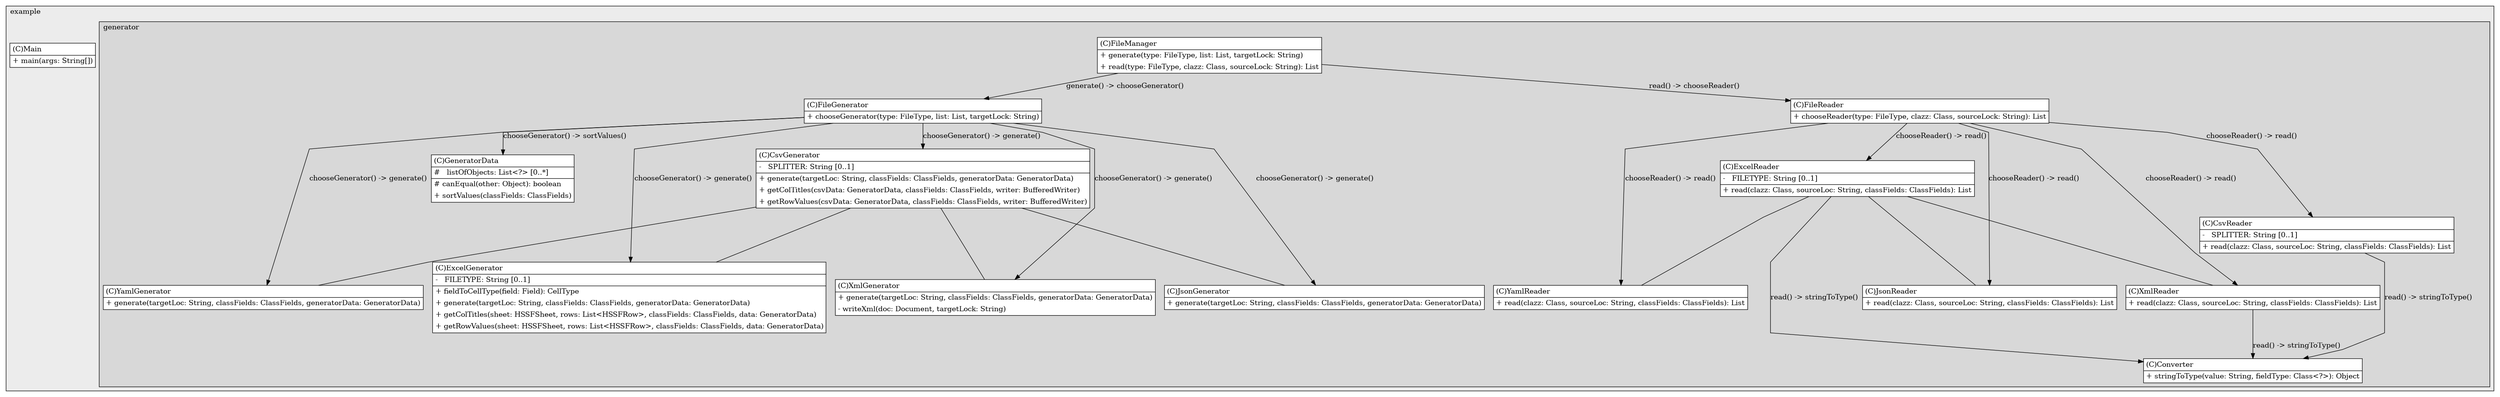 @startuml

/' diagram meta data start
config=StructureConfiguration;
{
  "projectClassification": {
    "searchMode": "OpenProject", // OpenProject, AllProjects
    "includedProjects": "",
    "pathEndKeywords": "*.impl",
    "isClientPath": "",
    "isClientName": "",
    "isTestPath": "",
    "isTestName": "",
    "isMappingPath": "",
    "isMappingName": "",
    "isDataAccessPath": "",
    "isDataAccessName": "",
    "isDataStructurePath": "",
    "isDataStructureName": "",
    "isInterfaceStructuresPath": "",
    "isInterfaceStructuresName": "",
    "isEntryPointPath": "",
    "isEntryPointName": "",
    "treatFinalFieldsAsMandatory": false
  },
  "graphRestriction": {
    "classPackageExcludeFilter": "",
    "classPackageIncludeFilter": "",
    "classNameExcludeFilter": "",
    "classNameIncludeFilter": "",
    "methodNameExcludeFilter": "",
    "methodNameIncludeFilter": "",
    "removeByInheritance": "", // inheritance/annotation based filtering is done in a second step
    "removeByAnnotation": "",
    "removeByClassPackage": "", // cleanup the graph after inheritance/annotation based filtering is done
    "removeByClassName": "",
    "cutMappings": false,
    "cutEnum": true,
    "cutTests": true,
    "cutClient": true,
    "cutDataAccess": true,
    "cutInterfaceStructures": true,
    "cutDataStructures": true,
    "cutGetterAndSetter": true,
    "cutConstructors": true
  },
  "graphTraversal": {
    "forwardDepth": 6,
    "backwardDepth": 6,
    "classPackageExcludeFilter": "",
    "classPackageIncludeFilter": "",
    "classNameExcludeFilter": "",
    "classNameIncludeFilter": "",
    "methodNameExcludeFilter": "",
    "methodNameIncludeFilter": "",
    "hideMappings": false,
    "hideDataStructures": false,
    "hidePrivateMethods": true,
    "hideInterfaceCalls": true, // indirection: implementation -> interface (is hidden) -> implementation
    "onlyShowApplicationEntryPoints": false, // root node is included
    "useMethodCallsForStructureDiagram": "BothDirections" // ForwardOnly, BothDirections, No
  },
  "details": {
    "aggregation": "GroupByClass", // ByClass, GroupByClass, None
    "showClassGenericTypes": true,
    "showMethods": true,
    "showMethodParameterNames": true,
    "showMethodParameterTypes": true,
    "showMethodReturnType": true,
    "showPackageLevels": 2,
    "showDetailedClassStructure": true
  },
  "rootClass": "org.example.generator.manager.filemanager.FileManager",
  "extensionCallbackMethod": "" // qualified.class.name#methodName - signature: public static String method(String)
}
diagram meta data end '/



digraph g {
    rankdir="TB"
    splines=polyline
    

'nodes 
subgraph cluster_1322970774 { 
   	label=example
	labeljust=l
	fillcolor="#ececec"
	style=filled
   
   Main1526836320[
	label=<<TABLE BORDER="1" CELLBORDER="0" CELLPADDING="4" CELLSPACING="0">
<TR><TD ALIGN="LEFT" >(C)Main</TD></TR>
<HR/>
<TR><TD ALIGN="LEFT" >+ main(args: String[])</TD></TR>
</TABLE>>
	style=filled
	margin=0
	shape=plaintext
	fillcolor="#FFFFFF"
];

subgraph cluster_331531087 { 
   	label=generator
	labeljust=l
	fillcolor="#d8d8d8"
	style=filled
   
   Converter2035287132[
	label=<<TABLE BORDER="1" CELLBORDER="0" CELLPADDING="4" CELLSPACING="0">
<TR><TD ALIGN="LEFT" >(C)Converter</TD></TR>
<HR/>
<TR><TD ALIGN="LEFT" >+ stringToType(value: String, fieldType: Class&lt;?&gt;): Object</TD></TR>
</TABLE>>
	style=filled
	margin=0
	shape=plaintext
	fillcolor="#FFFFFF"
];

CsvGenerator803849948[
	label=<<TABLE BORDER="1" CELLBORDER="0" CELLPADDING="4" CELLSPACING="0">
<TR><TD ALIGN="LEFT" >(C)CsvGenerator</TD></TR>
<HR/>
<TR><TD ALIGN="LEFT" >-   SPLITTER: String [0..1]</TD></TR>
<HR/>
<TR><TD ALIGN="LEFT" >+ generate(targetLoc: String, classFields: ClassFields, generatorData: GeneratorData)</TD></TR>
<TR><TD ALIGN="LEFT" >+ getColTitles(csvData: GeneratorData, classFields: ClassFields, writer: BufferedWriter)</TD></TR>
<TR><TD ALIGN="LEFT" >+ getRowValues(csvData: GeneratorData, classFields: ClassFields, writer: BufferedWriter)</TD></TR>
</TABLE>>
	style=filled
	margin=0
	shape=plaintext
	fillcolor="#FFFFFF"
];

CsvReader803849948[
	label=<<TABLE BORDER="1" CELLBORDER="0" CELLPADDING="4" CELLSPACING="0">
<TR><TD ALIGN="LEFT" >(C)CsvReader</TD></TR>
<HR/>
<TR><TD ALIGN="LEFT" >-   SPLITTER: String [0..1]</TD></TR>
<HR/>
<TR><TD ALIGN="LEFT" >+ read(clazz: Class, sourceLoc: String, classFields: ClassFields): List</TD></TR>
</TABLE>>
	style=filled
	margin=0
	shape=plaintext
	fillcolor="#FFFFFF"
];

ExcelGenerator596294229[
	label=<<TABLE BORDER="1" CELLBORDER="0" CELLPADDING="4" CELLSPACING="0">
<TR><TD ALIGN="LEFT" >(C)ExcelGenerator</TD></TR>
<HR/>
<TR><TD ALIGN="LEFT" >-   FILETYPE: String [0..1]</TD></TR>
<HR/>
<TR><TD ALIGN="LEFT" >+ fieldToCellType(field: Field): CellType</TD></TR>
<TR><TD ALIGN="LEFT" >+ generate(targetLoc: String, classFields: ClassFields, generatorData: GeneratorData)</TD></TR>
<TR><TD ALIGN="LEFT" >+ getColTitles(sheet: HSSFSheet, rows: List&lt;HSSFRow&gt;, classFields: ClassFields, data: GeneratorData)</TD></TR>
<TR><TD ALIGN="LEFT" >+ getRowValues(sheet: HSSFSheet, rows: List&lt;HSSFRow&gt;, classFields: ClassFields, data: GeneratorData)</TD></TR>
</TABLE>>
	style=filled
	margin=0
	shape=plaintext
	fillcolor="#FFFFFF"
];

ExcelReader596294229[
	label=<<TABLE BORDER="1" CELLBORDER="0" CELLPADDING="4" CELLSPACING="0">
<TR><TD ALIGN="LEFT" >(C)ExcelReader</TD></TR>
<HR/>
<TR><TD ALIGN="LEFT" >-   FILETYPE: String [0..1]</TD></TR>
<HR/>
<TR><TD ALIGN="LEFT" >+ read(clazz: Class, sourceLoc: String, classFields: ClassFields): List</TD></TR>
</TABLE>>
	style=filled
	margin=0
	shape=plaintext
	fillcolor="#FFFFFF"
];

FileGenerator250475847[
	label=<<TABLE BORDER="1" CELLBORDER="0" CELLPADDING="4" CELLSPACING="0">
<TR><TD ALIGN="LEFT" >(C)FileGenerator</TD></TR>
<HR/>
<TR><TD ALIGN="LEFT" >+ chooseGenerator(type: FileType, list: List, targetLock: String)</TD></TR>
</TABLE>>
	style=filled
	margin=0
	shape=plaintext
	fillcolor="#FFFFFF"
];

FileManager250475847[
	label=<<TABLE BORDER="1" CELLBORDER="0" CELLPADDING="4" CELLSPACING="0">
<TR><TD ALIGN="LEFT" >(C)FileManager</TD></TR>
<HR/>
<TR><TD ALIGN="LEFT" >+ generate(type: FileType, list: List, targetLock: String)</TD></TR>
<TR><TD ALIGN="LEFT" >+ read(type: FileType, clazz: Class, sourceLock: String): List</TD></TR>
</TABLE>>
	style=filled
	margin=0
	shape=plaintext
	fillcolor="#FFFFFF"
];

FileReader250475847[
	label=<<TABLE BORDER="1" CELLBORDER="0" CELLPADDING="4" CELLSPACING="0">
<TR><TD ALIGN="LEFT" >(C)FileReader</TD></TR>
<HR/>
<TR><TD ALIGN="LEFT" >+ chooseReader(type: FileType, clazz: Class, sourceLock: String): List</TD></TR>
</TABLE>>
	style=filled
	margin=0
	shape=plaintext
	fillcolor="#FFFFFF"
];

GeneratorData1538492109[
	label=<<TABLE BORDER="1" CELLBORDER="0" CELLPADDING="4" CELLSPACING="0">
<TR><TD ALIGN="LEFT" >(C)GeneratorData</TD></TR>
<HR/>
<TR><TD ALIGN="LEFT" >#   listOfObjects: List&lt;?&gt; [0..*]</TD></TR>
<HR/>
<TR><TD ALIGN="LEFT" ># canEqual(other: Object): boolean</TD></TR>
<TR><TD ALIGN="LEFT" >+ sortValues(classFields: ClassFields)</TD></TR>
</TABLE>>
	style=filled
	margin=0
	shape=plaintext
	fillcolor="#FFFFFF"
];

JsonGenerator850663818[
	label=<<TABLE BORDER="1" CELLBORDER="0" CELLPADDING="4" CELLSPACING="0">
<TR><TD ALIGN="LEFT" >(C)JsonGenerator</TD></TR>
<HR/>
<TR><TD ALIGN="LEFT" >+ generate(targetLoc: String, classFields: ClassFields, generatorData: GeneratorData)</TD></TR>
</TABLE>>
	style=filled
	margin=0
	shape=plaintext
	fillcolor="#FFFFFF"
];

JsonReader850663818[
	label=<<TABLE BORDER="1" CELLBORDER="0" CELLPADDING="4" CELLSPACING="0">
<TR><TD ALIGN="LEFT" >(C)JsonReader</TD></TR>
<HR/>
<TR><TD ALIGN="LEFT" >+ read(clazz: Class, sourceLoc: String, classFields: ClassFields): List</TD></TR>
</TABLE>>
	style=filled
	margin=0
	shape=plaintext
	fillcolor="#FFFFFF"
];

XmlGenerator803829963[
	label=<<TABLE BORDER="1" CELLBORDER="0" CELLPADDING="4" CELLSPACING="0">
<TR><TD ALIGN="LEFT" >(C)XmlGenerator</TD></TR>
<HR/>
<TR><TD ALIGN="LEFT" >+ generate(targetLoc: String, classFields: ClassFields, generatorData: GeneratorData)</TD></TR>
<TR><TD ALIGN="LEFT" >- writeXml(doc: Document, targetLock: String)</TD></TR>
</TABLE>>
	style=filled
	margin=0
	shape=plaintext
	fillcolor="#FFFFFF"
];

XmlReader803829963[
	label=<<TABLE BORDER="1" CELLBORDER="0" CELLPADDING="4" CELLSPACING="0">
<TR><TD ALIGN="LEFT" >(C)XmlReader</TD></TR>
<HR/>
<TR><TD ALIGN="LEFT" >+ read(clazz: Class, sourceLoc: String, classFields: ClassFields): List</TD></TR>
</TABLE>>
	style=filled
	margin=0
	shape=plaintext
	fillcolor="#FFFFFF"
];

YamlGenerator851093321[
	label=<<TABLE BORDER="1" CELLBORDER="0" CELLPADDING="4" CELLSPACING="0">
<TR><TD ALIGN="LEFT" >(C)YamlGenerator</TD></TR>
<HR/>
<TR><TD ALIGN="LEFT" >+ generate(targetLoc: String, classFields: ClassFields, generatorData: GeneratorData)</TD></TR>
</TABLE>>
	style=filled
	margin=0
	shape=plaintext
	fillcolor="#FFFFFF"
];

YamlReader851093321[
	label=<<TABLE BORDER="1" CELLBORDER="0" CELLPADDING="4" CELLSPACING="0">
<TR><TD ALIGN="LEFT" >(C)YamlReader</TD></TR>
<HR/>
<TR><TD ALIGN="LEFT" >+ read(clazz: Class, sourceLoc: String, classFields: ClassFields): List</TD></TR>
</TABLE>>
	style=filled
	margin=0
	shape=plaintext
	fillcolor="#FFFFFF"
];
} 
} 

'edges    
CsvGenerator803849948 -> ExcelGenerator596294229[arrowhead=none];
CsvGenerator803849948 -> JsonGenerator850663818[arrowhead=none];
CsvGenerator803849948 -> XmlGenerator803829963[arrowhead=none];
CsvGenerator803849948 -> YamlGenerator851093321[arrowhead=none];
CsvReader803849948 -> Converter2035287132[label="read() -> stringToType()"];
ExcelReader596294229 -> Converter2035287132[label="read() -> stringToType()"];
ExcelReader596294229 -> JsonReader850663818[arrowhead=none];
ExcelReader596294229 -> XmlReader803829963[arrowhead=none];
ExcelReader596294229 -> YamlReader851093321[arrowhead=none];
FileGenerator250475847 -> CsvGenerator803849948[label="chooseGenerator() -> generate()"];
FileGenerator250475847 -> ExcelGenerator596294229[label="chooseGenerator() -> generate()"];
FileGenerator250475847 -> GeneratorData1538492109[label="chooseGenerator() -> sortValues()"];
FileGenerator250475847 -> JsonGenerator850663818[label="chooseGenerator() -> generate()"];
FileGenerator250475847 -> XmlGenerator803829963[label="chooseGenerator() -> generate()"];
FileGenerator250475847 -> YamlGenerator851093321[label="chooseGenerator() -> generate()"];
FileManager250475847 -> FileGenerator250475847[label="generate() -> chooseGenerator()"];
FileManager250475847 -> FileReader250475847[label="read() -> chooseReader()"];
FileReader250475847 -> CsvReader803849948[label="chooseReader() -> read()"];
FileReader250475847 -> ExcelReader596294229[label="chooseReader() -> read()"];
FileReader250475847 -> JsonReader850663818[label="chooseReader() -> read()"];
FileReader250475847 -> XmlReader803829963[label="chooseReader() -> read()"];
FileReader250475847 -> YamlReader851093321[label="chooseReader() -> read()"];
XmlReader803829963 -> Converter2035287132[label="read() -> stringToType()"];
    
}
@enduml